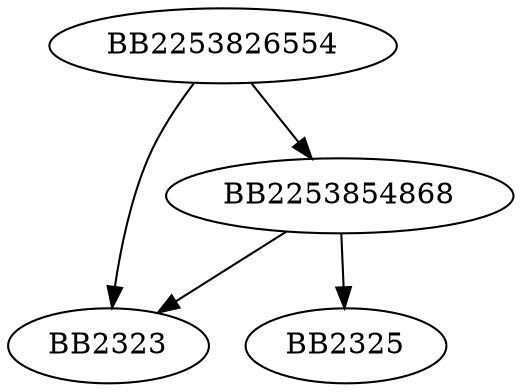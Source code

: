 digraph G{
	BB2253826554->BB2323;
	BB2253826554->BB2253854868;
	BB2253854868->BB2325;
	BB2253854868->BB2323;
}
